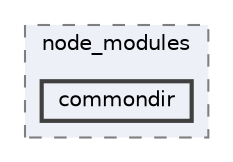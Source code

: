 digraph "pkiclassroomrescheduler/src/main/frontend/node_modules/commondir"
{
 // LATEX_PDF_SIZE
  bgcolor="transparent";
  edge [fontname=Helvetica,fontsize=10,labelfontname=Helvetica,labelfontsize=10];
  node [fontname=Helvetica,fontsize=10,shape=box,height=0.2,width=0.4];
  compound=true
  subgraph clusterdir_72953eda66ccb3a2722c28e1c3e6c23b {
    graph [ bgcolor="#edf0f7", pencolor="grey50", label="node_modules", fontname=Helvetica,fontsize=10 style="filled,dashed", URL="dir_72953eda66ccb3a2722c28e1c3e6c23b.html",tooltip=""]
  dir_0c6500431c9dc4c77381f362c75f808b [label="commondir", fillcolor="#edf0f7", color="grey25", style="filled,bold", URL="dir_0c6500431c9dc4c77381f362c75f808b.html",tooltip=""];
  }
}
